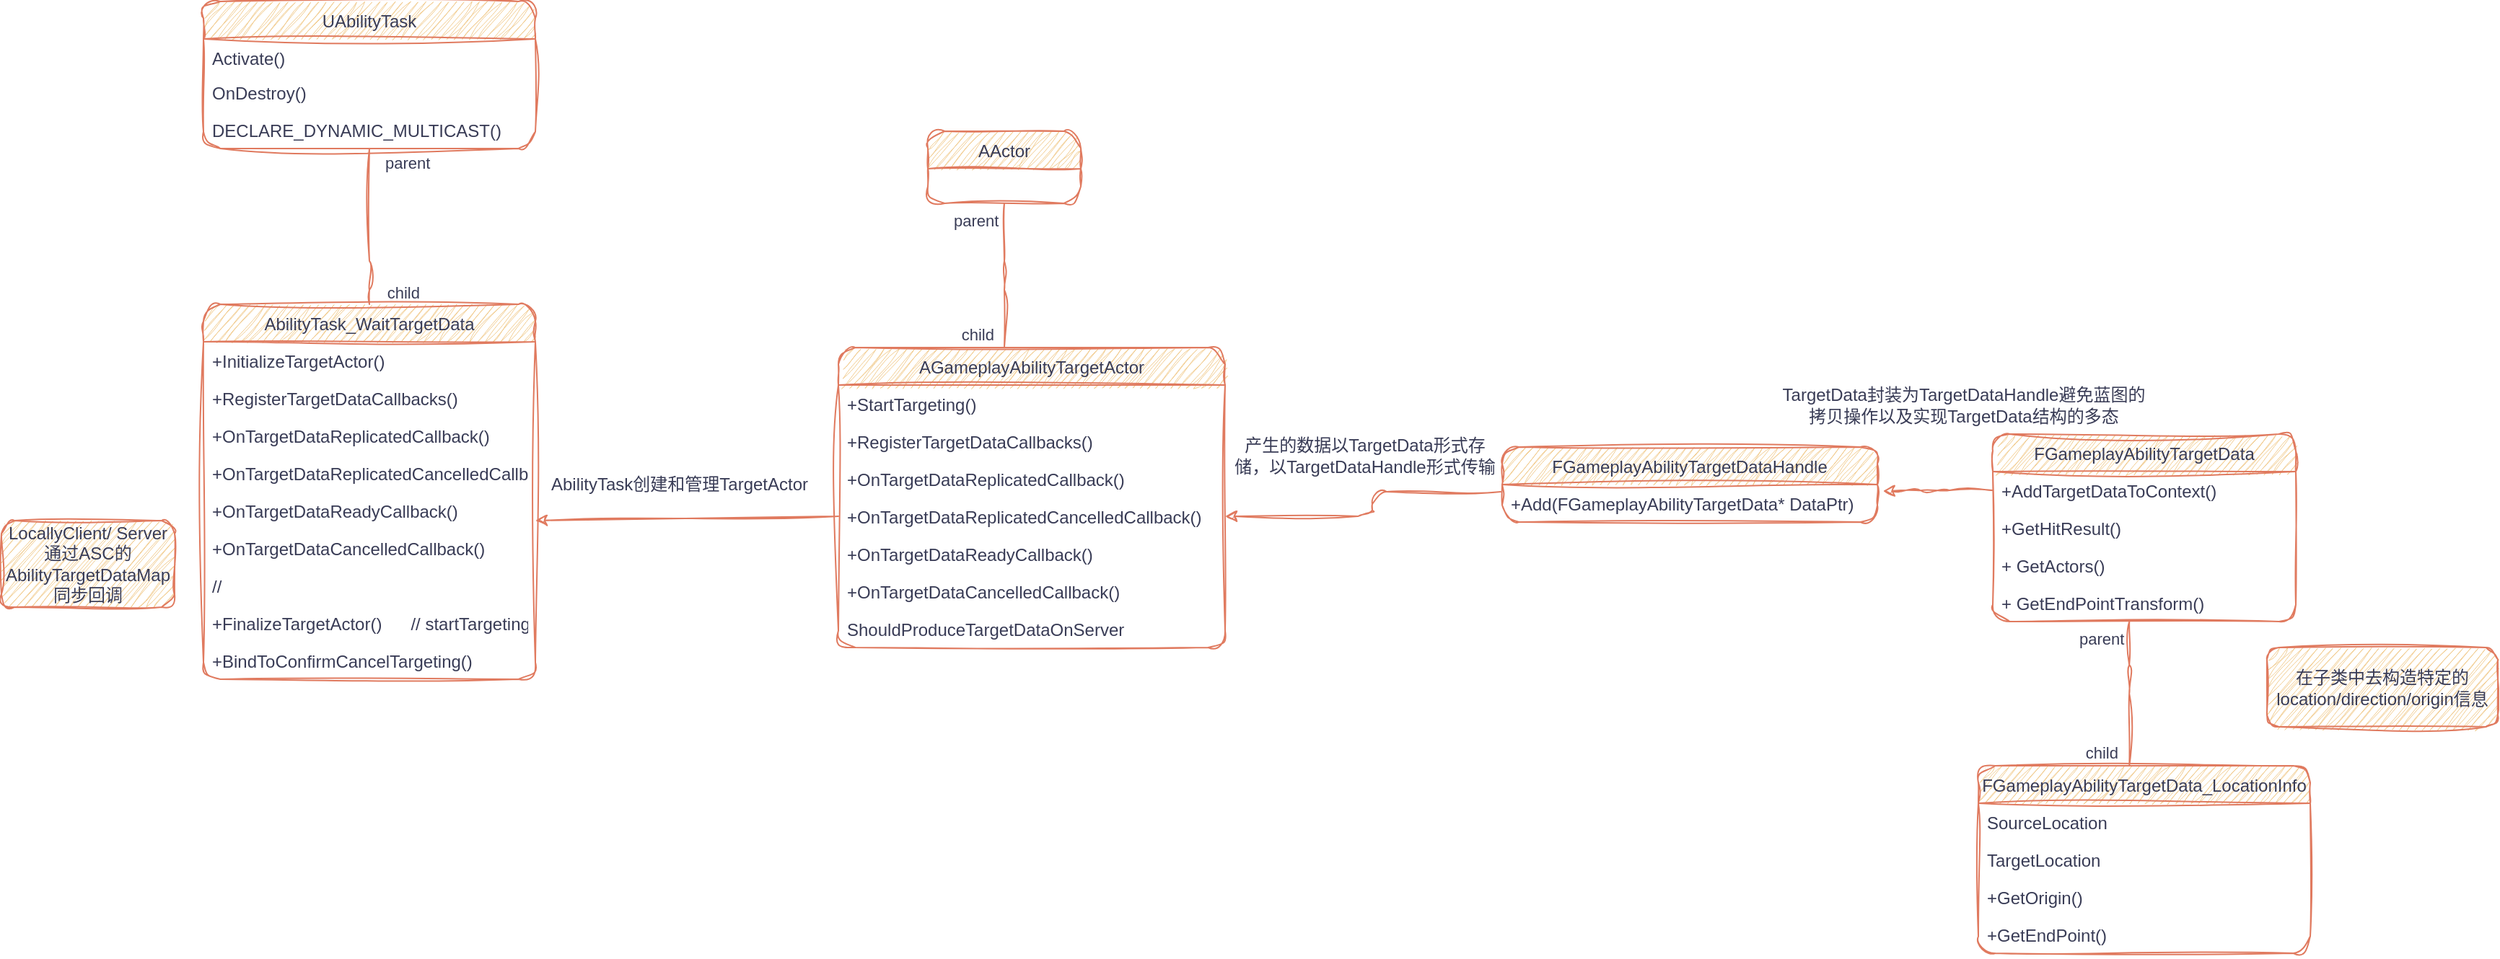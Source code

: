 <mxfile version="20.8.5" type="github">
  <diagram id="Pxh6C-fd8CMLRoSRGeqW" name="第 1 页">
    <mxGraphModel dx="4412" dy="2939" grid="1" gridSize="10" guides="1" tooltips="1" connect="1" arrows="1" fold="1" page="1" pageScale="1" pageWidth="827" pageHeight="1169" math="0" shadow="0">
      <root>
        <mxCell id="0" />
        <mxCell id="1" parent="0" />
        <mxCell id="lgzTXmpoqVMhV6-8MdLU-1" value="AbilityTask_WaitTargetData" style="swimlane;fontStyle=0;childLayout=stackLayout;horizontal=1;startSize=26;fillColor=#F2CC8F;horizontalStack=0;resizeParent=1;resizeParentMax=0;resizeLast=0;collapsible=1;marginBottom=0;strokeColor=#E07A5F;labelBackgroundColor=none;fontColor=#393C56;sketch=1;curveFitting=1;jiggle=2;rounded=1;" parent="1" vertex="1">
          <mxGeometry x="-200" y="160" width="230" height="260" as="geometry" />
        </mxCell>
        <mxCell id="4280RJjVP434RoOb6b6A-2" value="+InitializeTargetActor()" style="text;strokeColor=none;fillColor=none;align=left;verticalAlign=top;spacingLeft=4;spacingRight=4;overflow=hidden;rotatable=0;points=[[0,0.5],[1,0.5]];portConstraint=eastwest;labelBackgroundColor=none;fontColor=#393C56;sketch=1;curveFitting=1;jiggle=2;rounded=1;" vertex="1" parent="lgzTXmpoqVMhV6-8MdLU-1">
          <mxGeometry y="26" width="230" height="26" as="geometry" />
        </mxCell>
        <mxCell id="lgzTXmpoqVMhV6-8MdLU-2" value="+RegisterTargetDataCallbacks()" style="text;strokeColor=none;fillColor=none;align=left;verticalAlign=top;spacingLeft=4;spacingRight=4;overflow=hidden;rotatable=0;points=[[0,0.5],[1,0.5]];portConstraint=eastwest;labelBackgroundColor=none;fontColor=#393C56;sketch=1;curveFitting=1;jiggle=2;rounded=1;" parent="lgzTXmpoqVMhV6-8MdLU-1" vertex="1">
          <mxGeometry y="52" width="230" height="26" as="geometry" />
        </mxCell>
        <mxCell id="lgzTXmpoqVMhV6-8MdLU-3" value="+OnTargetDataReplicatedCallback()" style="text;strokeColor=none;fillColor=none;align=left;verticalAlign=top;spacingLeft=4;spacingRight=4;overflow=hidden;rotatable=0;points=[[0,0.5],[1,0.5]];portConstraint=eastwest;labelBackgroundColor=none;fontColor=#393C56;sketch=1;curveFitting=1;jiggle=2;rounded=1;" parent="lgzTXmpoqVMhV6-8MdLU-1" vertex="1">
          <mxGeometry y="78" width="230" height="26" as="geometry" />
        </mxCell>
        <mxCell id="lgzTXmpoqVMhV6-8MdLU-4" value="+OnTargetDataReplicatedCancelledCallback()" style="text;strokeColor=none;fillColor=none;align=left;verticalAlign=top;spacingLeft=4;spacingRight=4;overflow=hidden;rotatable=0;points=[[0,0.5],[1,0.5]];portConstraint=eastwest;labelBackgroundColor=none;fontColor=#393C56;sketch=1;curveFitting=1;jiggle=2;rounded=1;" parent="lgzTXmpoqVMhV6-8MdLU-1" vertex="1">
          <mxGeometry y="104" width="230" height="26" as="geometry" />
        </mxCell>
        <mxCell id="234qUHX6OkOsVtvtArmw-1" value="+OnTargetDataReadyCallback()" style="text;strokeColor=none;fillColor=none;align=left;verticalAlign=top;spacingLeft=4;spacingRight=4;overflow=hidden;rotatable=0;points=[[0,0.5],[1,0.5]];portConstraint=eastwest;labelBackgroundColor=none;fontColor=#393C56;sketch=1;curveFitting=1;jiggle=2;rounded=1;" parent="lgzTXmpoqVMhV6-8MdLU-1" vertex="1">
          <mxGeometry y="130" width="230" height="26" as="geometry" />
        </mxCell>
        <mxCell id="234qUHX6OkOsVtvtArmw-2" value="+OnTargetDataCancelledCallback()" style="text;strokeColor=none;fillColor=none;align=left;verticalAlign=top;spacingLeft=4;spacingRight=4;overflow=hidden;rotatable=0;points=[[0,0.5],[1,0.5]];portConstraint=eastwest;labelBackgroundColor=none;fontColor=#393C56;sketch=1;curveFitting=1;jiggle=2;rounded=1;" parent="lgzTXmpoqVMhV6-8MdLU-1" vertex="1">
          <mxGeometry y="156" width="230" height="26" as="geometry" />
        </mxCell>
        <mxCell id="4280RJjVP434RoOb6b6A-3" value="//" style="text;strokeColor=none;fillColor=none;align=left;verticalAlign=top;spacingLeft=4;spacingRight=4;overflow=hidden;rotatable=0;points=[[0,0.5],[1,0.5]];portConstraint=eastwest;labelBackgroundColor=none;fontColor=#393C56;sketch=1;curveFitting=1;jiggle=2;rounded=1;" vertex="1" parent="lgzTXmpoqVMhV6-8MdLU-1">
          <mxGeometry y="182" width="230" height="26" as="geometry" />
        </mxCell>
        <mxCell id="4280RJjVP434RoOb6b6A-4" value="+FinalizeTargetActor()      // startTargeting" style="text;strokeColor=none;fillColor=none;align=left;verticalAlign=top;spacingLeft=4;spacingRight=4;overflow=hidden;rotatable=0;points=[[0,0.5],[1,0.5]];portConstraint=eastwest;labelBackgroundColor=none;fontColor=#393C56;sketch=1;curveFitting=1;jiggle=2;rounded=1;" vertex="1" parent="lgzTXmpoqVMhV6-8MdLU-1">
          <mxGeometry y="208" width="230" height="26" as="geometry" />
        </mxCell>
        <mxCell id="4280RJjVP434RoOb6b6A-9" value="+BindToConfirmCancelTargeting()" style="text;strokeColor=none;fillColor=none;align=left;verticalAlign=top;spacingLeft=4;spacingRight=4;overflow=hidden;rotatable=0;points=[[0,0.5],[1,0.5]];portConstraint=eastwest;labelBackgroundColor=none;fontColor=#393C56;sketch=1;curveFitting=1;jiggle=2;rounded=1;" vertex="1" parent="lgzTXmpoqVMhV6-8MdLU-1">
          <mxGeometry y="234" width="230" height="26" as="geometry" />
        </mxCell>
        <mxCell id="lgzTXmpoqVMhV6-8MdLU-17" value="UAbilityTask" style="swimlane;fontStyle=0;childLayout=stackLayout;horizontal=1;startSize=26;fillColor=#F2CC8F;horizontalStack=0;resizeParent=1;resizeParentMax=0;resizeLast=0;collapsible=1;marginBottom=0;strokeColor=#E07A5F;labelBackgroundColor=none;fontColor=#393C56;sketch=1;curveFitting=1;jiggle=2;rounded=1;" parent="1" vertex="1">
          <mxGeometry x="-200" y="-50" width="230" height="102" as="geometry" />
        </mxCell>
        <mxCell id="lgzTXmpoqVMhV6-8MdLU-18" value="Activate()" style="text;strokeColor=none;fillColor=none;align=left;verticalAlign=top;spacingLeft=4;spacingRight=4;overflow=hidden;rotatable=0;points=[[0,0.5],[1,0.5]];portConstraint=eastwest;labelBackgroundColor=none;fontColor=#393C56;sketch=1;curveFitting=1;jiggle=2;rounded=1;" parent="lgzTXmpoqVMhV6-8MdLU-17" vertex="1">
          <mxGeometry y="26" width="230" height="24" as="geometry" />
        </mxCell>
        <mxCell id="lgzTXmpoqVMhV6-8MdLU-19" value="OnDestroy()" style="text;strokeColor=none;fillColor=none;align=left;verticalAlign=top;spacingLeft=4;spacingRight=4;overflow=hidden;rotatable=0;points=[[0,0.5],[1,0.5]];portConstraint=eastwest;labelBackgroundColor=none;fontColor=#393C56;sketch=1;curveFitting=1;jiggle=2;rounded=1;" parent="lgzTXmpoqVMhV6-8MdLU-17" vertex="1">
          <mxGeometry y="50" width="230" height="26" as="geometry" />
        </mxCell>
        <mxCell id="lgzTXmpoqVMhV6-8MdLU-21" value="DECLARE_DYNAMIC_MULTICAST()" style="text;strokeColor=none;fillColor=none;align=left;verticalAlign=top;spacingLeft=4;spacingRight=4;overflow=hidden;rotatable=0;points=[[0,0.5],[1,0.5]];portConstraint=eastwest;labelBackgroundColor=none;fontColor=#393C56;sketch=1;curveFitting=1;jiggle=2;rounded=1;" parent="lgzTXmpoqVMhV6-8MdLU-17" vertex="1">
          <mxGeometry y="76" width="230" height="26" as="geometry" />
        </mxCell>
        <mxCell id="lgzTXmpoqVMhV6-8MdLU-22" value="" style="endArrow=none;html=1;edgeStyle=orthogonalEdgeStyle;rounded=1;entryX=0.5;entryY=0;entryDx=0;entryDy=0;labelBackgroundColor=none;strokeColor=#E07A5F;fontColor=default;sketch=1;curveFitting=1;jiggle=2;" parent="1" source="lgzTXmpoqVMhV6-8MdLU-21" target="lgzTXmpoqVMhV6-8MdLU-1" edge="1">
          <mxGeometry relative="1" as="geometry">
            <mxPoint x="-80" y="60" as="sourcePoint" />
            <mxPoint x="80" y="60" as="targetPoint" />
            <Array as="points">
              <mxPoint x="-85" y="140" />
              <mxPoint x="-85" y="140" />
            </Array>
          </mxGeometry>
        </mxCell>
        <mxCell id="lgzTXmpoqVMhV6-8MdLU-23" value="parent" style="edgeLabel;resizable=0;html=1;align=left;verticalAlign=bottom;labelBackgroundColor=none;fontColor=#393C56;sketch=1;curveFitting=1;jiggle=2;rounded=1;" parent="lgzTXmpoqVMhV6-8MdLU-22" connectable="0" vertex="1">
          <mxGeometry x="-1" relative="1" as="geometry">
            <mxPoint x="9" y="18" as="offset" />
          </mxGeometry>
        </mxCell>
        <mxCell id="lgzTXmpoqVMhV6-8MdLU-24" value="child" style="edgeLabel;resizable=0;html=1;align=right;verticalAlign=bottom;labelBackgroundColor=none;fontColor=#393C56;sketch=1;curveFitting=1;jiggle=2;rounded=1;" parent="lgzTXmpoqVMhV6-8MdLU-22" connectable="0" vertex="1">
          <mxGeometry x="1" relative="1" as="geometry">
            <mxPoint x="35" as="offset" />
          </mxGeometry>
        </mxCell>
        <mxCell id="234qUHX6OkOsVtvtArmw-3" value="AActor" style="swimlane;fontStyle=0;childLayout=stackLayout;horizontal=1;startSize=26;fillColor=#F2CC8F;horizontalStack=0;resizeParent=1;resizeParentMax=0;resizeLast=0;collapsible=1;marginBottom=0;strokeColor=#E07A5F;labelBackgroundColor=none;fontColor=#393C56;sketch=1;curveFitting=1;jiggle=2;rounded=1;" parent="1" vertex="1">
          <mxGeometry x="302" y="40" width="106" height="50" as="geometry" />
        </mxCell>
        <mxCell id="234qUHX6OkOsVtvtArmw-8" value="" style="endArrow=none;html=1;edgeStyle=orthogonalEdgeStyle;rounded=1;exitX=0.5;exitY=1;exitDx=0;exitDy=0;labelBackgroundColor=none;strokeColor=#E07A5F;fontColor=default;sketch=1;curveFitting=1;jiggle=2;" parent="1" source="234qUHX6OkOsVtvtArmw-3" edge="1">
          <mxGeometry relative="1" as="geometry">
            <mxPoint x="318" y="230" as="sourcePoint" />
            <mxPoint x="355" y="190" as="targetPoint" />
          </mxGeometry>
        </mxCell>
        <mxCell id="234qUHX6OkOsVtvtArmw-9" value="parent" style="edgeLabel;resizable=0;html=1;align=left;verticalAlign=bottom;labelBackgroundColor=none;fontColor=#393C56;sketch=1;curveFitting=1;jiggle=2;rounded=1;" parent="234qUHX6OkOsVtvtArmw-8" connectable="0" vertex="1">
          <mxGeometry x="-1" relative="1" as="geometry">
            <mxPoint x="-37" y="20" as="offset" />
          </mxGeometry>
        </mxCell>
        <mxCell id="234qUHX6OkOsVtvtArmw-10" value="child" style="edgeLabel;resizable=0;html=1;align=right;verticalAlign=bottom;labelBackgroundColor=none;fontColor=#393C56;sketch=1;curveFitting=1;jiggle=2;rounded=1;" parent="234qUHX6OkOsVtvtArmw-8" connectable="0" vertex="1">
          <mxGeometry x="1" relative="1" as="geometry">
            <mxPoint x="-7" as="offset" />
          </mxGeometry>
        </mxCell>
        <mxCell id="234qUHX6OkOsVtvtArmw-11" value="AGameplayAbilityTargetActor" style="swimlane;fontStyle=0;childLayout=stackLayout;horizontal=1;startSize=26;fillColor=#F2CC8F;horizontalStack=0;resizeParent=1;resizeParentMax=0;resizeLast=0;collapsible=1;marginBottom=0;strokeColor=#E07A5F;labelBackgroundColor=none;fontColor=#393C56;sketch=1;curveFitting=1;jiggle=2;rounded=1;" parent="1" vertex="1">
          <mxGeometry x="240" y="190" width="268" height="208" as="geometry" />
        </mxCell>
        <mxCell id="234qUHX6OkOsVtvtArmw-12" value="+StartTargeting()" style="text;strokeColor=none;fillColor=none;align=left;verticalAlign=top;spacingLeft=4;spacingRight=4;overflow=hidden;rotatable=0;points=[[0,0.5],[1,0.5]];portConstraint=eastwest;labelBackgroundColor=none;fontColor=#393C56;sketch=1;curveFitting=1;jiggle=2;rounded=1;" parent="234qUHX6OkOsVtvtArmw-11" vertex="1">
          <mxGeometry y="26" width="268" height="26" as="geometry" />
        </mxCell>
        <mxCell id="4280RJjVP434RoOb6b6A-11" value="+RegisterTargetDataCallbacks()" style="text;strokeColor=none;fillColor=none;align=left;verticalAlign=top;spacingLeft=4;spacingRight=4;overflow=hidden;rotatable=0;points=[[0,0.5],[1,0.5]];portConstraint=eastwest;labelBackgroundColor=none;fontColor=#393C56;sketch=1;curveFitting=1;jiggle=2;rounded=1;" vertex="1" parent="234qUHX6OkOsVtvtArmw-11">
          <mxGeometry y="52" width="268" height="26" as="geometry" />
        </mxCell>
        <mxCell id="234qUHX6OkOsVtvtArmw-13" value="+OnTargetDataReplicatedCallback()" style="text;strokeColor=none;fillColor=none;align=left;verticalAlign=top;spacingLeft=4;spacingRight=4;overflow=hidden;rotatable=0;points=[[0,0.5],[1,0.5]];portConstraint=eastwest;labelBackgroundColor=none;fontColor=#393C56;sketch=1;curveFitting=1;jiggle=2;rounded=1;" parent="234qUHX6OkOsVtvtArmw-11" vertex="1">
          <mxGeometry y="78" width="268" height="26" as="geometry" />
        </mxCell>
        <mxCell id="234qUHX6OkOsVtvtArmw-14" value="+OnTargetDataReplicatedCancelledCallback()" style="text;strokeColor=none;fillColor=none;align=left;verticalAlign=top;spacingLeft=4;spacingRight=4;overflow=hidden;rotatable=0;points=[[0,0.5],[1,0.5]];portConstraint=eastwest;labelBackgroundColor=none;fontColor=#393C56;sketch=1;curveFitting=1;jiggle=2;rounded=1;" parent="234qUHX6OkOsVtvtArmw-11" vertex="1">
          <mxGeometry y="104" width="268" height="26" as="geometry" />
        </mxCell>
        <mxCell id="234qUHX6OkOsVtvtArmw-15" value="+OnTargetDataReadyCallback()" style="text;strokeColor=none;fillColor=none;align=left;verticalAlign=top;spacingLeft=4;spacingRight=4;overflow=hidden;rotatable=0;points=[[0,0.5],[1,0.5]];portConstraint=eastwest;labelBackgroundColor=none;fontColor=#393C56;sketch=1;curveFitting=1;jiggle=2;rounded=1;" parent="234qUHX6OkOsVtvtArmw-11" vertex="1">
          <mxGeometry y="130" width="268" height="26" as="geometry" />
        </mxCell>
        <mxCell id="234qUHX6OkOsVtvtArmw-16" value="+OnTargetDataCancelledCallback()" style="text;strokeColor=none;fillColor=none;align=left;verticalAlign=top;spacingLeft=4;spacingRight=4;overflow=hidden;rotatable=0;points=[[0,0.5],[1,0.5]];portConstraint=eastwest;labelBackgroundColor=none;fontColor=#393C56;sketch=1;curveFitting=1;jiggle=2;rounded=1;" parent="234qUHX6OkOsVtvtArmw-11" vertex="1">
          <mxGeometry y="156" width="268" height="26" as="geometry" />
        </mxCell>
        <mxCell id="4280RJjVP434RoOb6b6A-1" value="ShouldProduceTargetDataOnServer" style="text;strokeColor=none;fillColor=none;align=left;verticalAlign=top;spacingLeft=4;spacingRight=4;overflow=hidden;rotatable=0;points=[[0,0.5],[1,0.5]];portConstraint=eastwest;labelBackgroundColor=none;fontColor=#393C56;sketch=1;curveFitting=1;jiggle=2;rounded=1;" vertex="1" parent="234qUHX6OkOsVtvtArmw-11">
          <mxGeometry y="182" width="268" height="26" as="geometry" />
        </mxCell>
        <mxCell id="4280RJjVP434RoOb6b6A-7" value="LocallyClient/ Server&lt;br&gt;通过ASC的AbilityTargetDataMap同步回调" style="whiteSpace=wrap;html=1;fillColor=#F2CC8F;strokeColor=#E07A5F;labelBackgroundColor=none;fontColor=#393C56;sketch=1;curveFitting=1;jiggle=2;rounded=1;" vertex="1" parent="1">
          <mxGeometry x="-340" y="310" width="120" height="60" as="geometry" />
        </mxCell>
        <mxCell id="4280RJjVP434RoOb6b6A-12" value="FGameplayAbilityTargetData" style="swimlane;fontStyle=0;childLayout=stackLayout;horizontal=1;startSize=26;fillColor=#F2CC8F;horizontalStack=0;resizeParent=1;resizeParentMax=0;resizeLast=0;collapsible=1;marginBottom=0;strokeColor=#E07A5F;labelBackgroundColor=none;fontColor=#393C56;sketch=1;curveFitting=1;jiggle=2;rounded=1;" vertex="1" parent="1">
          <mxGeometry x="1040" y="250" width="210" height="130" as="geometry" />
        </mxCell>
        <mxCell id="4280RJjVP434RoOb6b6A-13" value="+AddTargetDataToContext()" style="text;strokeColor=none;fillColor=none;align=left;verticalAlign=top;spacingLeft=4;spacingRight=4;overflow=hidden;rotatable=0;points=[[0,0.5],[1,0.5]];portConstraint=eastwest;labelBackgroundColor=none;fontColor=#393C56;sketch=1;curveFitting=1;jiggle=2;rounded=1;" vertex="1" parent="4280RJjVP434RoOb6b6A-12">
          <mxGeometry y="26" width="210" height="26" as="geometry" />
        </mxCell>
        <mxCell id="4280RJjVP434RoOb6b6A-16" value="+GetHitResult()" style="text;strokeColor=none;fillColor=none;align=left;verticalAlign=top;spacingLeft=4;spacingRight=4;overflow=hidden;rotatable=0;points=[[0,0.5],[1,0.5]];portConstraint=eastwest;labelBackgroundColor=none;fontColor=#393C56;sketch=1;curveFitting=1;jiggle=2;rounded=1;" vertex="1" parent="4280RJjVP434RoOb6b6A-12">
          <mxGeometry y="52" width="210" height="26" as="geometry" />
        </mxCell>
        <mxCell id="4280RJjVP434RoOb6b6A-15" value="+ GetActors()" style="text;strokeColor=none;fillColor=none;align=left;verticalAlign=top;spacingLeft=4;spacingRight=4;overflow=hidden;rotatable=0;points=[[0,0.5],[1,0.5]];portConstraint=eastwest;labelBackgroundColor=none;fontColor=#393C56;sketch=1;curveFitting=1;jiggle=2;rounded=1;" vertex="1" parent="4280RJjVP434RoOb6b6A-12">
          <mxGeometry y="78" width="210" height="26" as="geometry" />
        </mxCell>
        <mxCell id="4280RJjVP434RoOb6b6A-17" value="+ GetEndPointTransform()" style="text;strokeColor=none;fillColor=none;align=left;verticalAlign=top;spacingLeft=4;spacingRight=4;overflow=hidden;rotatable=0;points=[[0,0.5],[1,0.5]];portConstraint=eastwest;labelBackgroundColor=none;fontColor=#393C56;sketch=1;curveFitting=1;jiggle=2;rounded=1;" vertex="1" parent="4280RJjVP434RoOb6b6A-12">
          <mxGeometry y="104" width="210" height="26" as="geometry" />
        </mxCell>
        <mxCell id="4280RJjVP434RoOb6b6A-18" value="在子类中去构造特定的location/direction/origin信息" style="whiteSpace=wrap;html=1;fillColor=#F2CC8F;strokeColor=#E07A5F;labelBackgroundColor=none;fontColor=#393C56;sketch=1;curveFitting=1;jiggle=2;rounded=1;" vertex="1" parent="1">
          <mxGeometry x="1230" y="398" width="160" height="55" as="geometry" />
        </mxCell>
        <mxCell id="4280RJjVP434RoOb6b6A-19" value="FGameplayAbilityTargetDataHandle" style="swimlane;fontStyle=0;childLayout=stackLayout;horizontal=1;startSize=26;fillColor=#F2CC8F;horizontalStack=0;resizeParent=1;resizeParentMax=0;resizeLast=0;collapsible=1;marginBottom=0;strokeColor=#E07A5F;labelBackgroundColor=none;fontColor=#393C56;sketch=1;curveFitting=1;jiggle=2;rounded=1;" vertex="1" parent="1">
          <mxGeometry x="700" y="259" width="260" height="52" as="geometry" />
        </mxCell>
        <mxCell id="4280RJjVP434RoOb6b6A-20" value="+Add(FGameplayAbilityTargetData* DataPtr)" style="text;strokeColor=none;fillColor=none;align=left;verticalAlign=top;spacingLeft=4;spacingRight=4;overflow=hidden;rotatable=0;points=[[0,0.5],[1,0.5]];portConstraint=eastwest;labelBackgroundColor=none;fontColor=#393C56;sketch=1;curveFitting=1;jiggle=2;rounded=1;" vertex="1" parent="4280RJjVP434RoOb6b6A-19">
          <mxGeometry y="26" width="260" height="26" as="geometry" />
        </mxCell>
        <mxCell id="4280RJjVP434RoOb6b6A-28" value="" style="endArrow=none;html=1;edgeStyle=orthogonalEdgeStyle;rounded=1;exitX=0.5;exitY=1;exitDx=0;exitDy=0;labelBackgroundColor=none;strokeColor=#E07A5F;fontColor=default;sketch=1;curveFitting=1;jiggle=2;" edge="1" parent="1">
          <mxGeometry relative="1" as="geometry">
            <mxPoint x="1134.63" y="380" as="sourcePoint" />
            <mxPoint x="1134.63" y="480" as="targetPoint" />
            <Array as="points">
              <mxPoint x="1134.63" y="420" />
              <mxPoint x="1134.63" y="420" />
            </Array>
          </mxGeometry>
        </mxCell>
        <mxCell id="4280RJjVP434RoOb6b6A-29" value="parent" style="edgeLabel;resizable=0;html=1;align=left;verticalAlign=bottom;labelBackgroundColor=none;fontColor=#393C56;sketch=1;curveFitting=1;jiggle=2;rounded=1;" connectable="0" vertex="1" parent="4280RJjVP434RoOb6b6A-28">
          <mxGeometry x="-1" relative="1" as="geometry">
            <mxPoint x="-37" y="20" as="offset" />
          </mxGeometry>
        </mxCell>
        <mxCell id="4280RJjVP434RoOb6b6A-30" value="child" style="edgeLabel;resizable=0;html=1;align=right;verticalAlign=bottom;labelBackgroundColor=none;fontColor=#393C56;sketch=1;curveFitting=1;jiggle=2;rounded=1;" connectable="0" vertex="1" parent="4280RJjVP434RoOb6b6A-28">
          <mxGeometry x="1" relative="1" as="geometry">
            <mxPoint x="-7" as="offset" />
          </mxGeometry>
        </mxCell>
        <mxCell id="4280RJjVP434RoOb6b6A-31" value="FGameplayAbilityTargetData_LocationInfo" style="swimlane;fontStyle=0;childLayout=stackLayout;horizontal=1;startSize=26;fillColor=#F2CC8F;horizontalStack=0;resizeParent=1;resizeParentMax=0;resizeLast=0;collapsible=1;marginBottom=0;strokeColor=#E07A5F;labelBackgroundColor=none;fontColor=#393C56;sketch=1;curveFitting=1;jiggle=2;rounded=1;" vertex="1" parent="1">
          <mxGeometry x="1030" y="480" width="230" height="130" as="geometry" />
        </mxCell>
        <mxCell id="4280RJjVP434RoOb6b6A-32" value="SourceLocation" style="text;strokeColor=none;fillColor=none;align=left;verticalAlign=top;spacingLeft=4;spacingRight=4;overflow=hidden;rotatable=0;points=[[0,0.5],[1,0.5]];portConstraint=eastwest;labelBackgroundColor=none;fontColor=#393C56;sketch=1;curveFitting=1;jiggle=2;rounded=1;" vertex="1" parent="4280RJjVP434RoOb6b6A-31">
          <mxGeometry y="26" width="230" height="26" as="geometry" />
        </mxCell>
        <mxCell id="4280RJjVP434RoOb6b6A-33" value="TargetLocation" style="text;strokeColor=none;fillColor=none;align=left;verticalAlign=top;spacingLeft=4;spacingRight=4;overflow=hidden;rotatable=0;points=[[0,0.5],[1,0.5]];portConstraint=eastwest;labelBackgroundColor=none;fontColor=#393C56;sketch=1;curveFitting=1;jiggle=2;rounded=1;" vertex="1" parent="4280RJjVP434RoOb6b6A-31">
          <mxGeometry y="52" width="230" height="26" as="geometry" />
        </mxCell>
        <mxCell id="4280RJjVP434RoOb6b6A-36" value="+GetOrigin()" style="text;strokeColor=none;fillColor=none;align=left;verticalAlign=top;spacingLeft=4;spacingRight=4;overflow=hidden;rotatable=0;points=[[0,0.5],[1,0.5]];portConstraint=eastwest;labelBackgroundColor=none;fontColor=#393C56;sketch=1;curveFitting=1;jiggle=2;rounded=1;" vertex="1" parent="4280RJjVP434RoOb6b6A-31">
          <mxGeometry y="78" width="230" height="26" as="geometry" />
        </mxCell>
        <mxCell id="4280RJjVP434RoOb6b6A-37" value="+GetEndPoint()" style="text;strokeColor=none;fillColor=none;align=left;verticalAlign=top;spacingLeft=4;spacingRight=4;overflow=hidden;rotatable=0;points=[[0,0.5],[1,0.5]];portConstraint=eastwest;labelBackgroundColor=none;fontColor=#393C56;sketch=1;curveFitting=1;jiggle=2;rounded=1;" vertex="1" parent="4280RJjVP434RoOb6b6A-31">
          <mxGeometry y="104" width="230" height="26" as="geometry" />
        </mxCell>
        <mxCell id="4280RJjVP434RoOb6b6A-41" value="AbilityTask创建和管理TargetActor" style="text;strokeColor=none;align=center;fillColor=none;html=1;verticalAlign=middle;whiteSpace=wrap;rounded=1;labelBackgroundColor=none;fontColor=#393C56;sketch=1;curveFitting=1;jiggle=2;" vertex="1" parent="1">
          <mxGeometry x="30" y="270" width="200" height="30" as="geometry" />
        </mxCell>
        <mxCell id="4280RJjVP434RoOb6b6A-43" value="产生的数据以TargetData形式存储，以TargetDataHandle形式传输" style="text;strokeColor=none;align=center;fillColor=none;html=1;verticalAlign=middle;whiteSpace=wrap;rounded=1;labelBackgroundColor=none;fontColor=#393C56;sketch=1;curveFitting=1;jiggle=2;" vertex="1" parent="1">
          <mxGeometry x="510" y="250" width="190" height="30" as="geometry" />
        </mxCell>
        <mxCell id="4280RJjVP434RoOb6b6A-47" style="edgeStyle=orthogonalEdgeStyle;rounded=1;orthogonalLoop=1;jettySize=auto;html=1;exitX=0;exitY=0.5;exitDx=0;exitDy=0;entryX=1.015;entryY=0.174;entryDx=0;entryDy=0;entryPerimeter=0;fillColor=#F2CC8F;strokeColor=#E07A5F;labelBackgroundColor=none;fontColor=default;sketch=1;curveFitting=1;jiggle=2;" edge="1" parent="1" source="4280RJjVP434RoOb6b6A-13" target="4280RJjVP434RoOb6b6A-20">
          <mxGeometry relative="1" as="geometry" />
        </mxCell>
        <mxCell id="4280RJjVP434RoOb6b6A-48" value="TargetData封装为TargetDataHandle避免蓝图的拷贝操作以及实现TargetData结构的多态" style="text;strokeColor=none;align=center;fillColor=none;html=1;verticalAlign=middle;whiteSpace=wrap;rounded=1;labelBackgroundColor=none;fontColor=#393C56;sketch=1;curveFitting=1;jiggle=2;" vertex="1" parent="1">
          <mxGeometry x="890" y="230" width="260" as="geometry" />
        </mxCell>
        <mxCell id="4280RJjVP434RoOb6b6A-42" style="edgeStyle=orthogonalEdgeStyle;rounded=1;orthogonalLoop=1;jettySize=auto;html=1;fillColor=#F2CC8F;strokeColor=#E07A5F;labelBackgroundColor=none;fontColor=default;sketch=1;curveFitting=1;jiggle=2;" edge="1" parent="1" target="234qUHX6OkOsVtvtArmw-14">
          <mxGeometry relative="1" as="geometry">
            <mxPoint x="699" y="290" as="sourcePoint" />
            <mxPoint x="560" y="340" as="targetPoint" />
            <Array as="points">
              <mxPoint x="610" y="290" />
              <mxPoint x="610" y="307" />
            </Array>
          </mxGeometry>
        </mxCell>
        <mxCell id="4280RJjVP434RoOb6b6A-39" value="" style="endArrow=classic;html=1;rounded=1;fillColor=#F2CC8F;strokeColor=#E07A5F;exitX=0;exitY=0.5;exitDx=0;exitDy=0;labelBackgroundColor=none;fontColor=default;sketch=1;curveFitting=1;jiggle=2;" edge="1" parent="1" source="234qUHX6OkOsVtvtArmw-14">
          <mxGeometry relative="1" as="geometry">
            <mxPoint x="30" y="349.47" as="sourcePoint" />
            <mxPoint x="30" y="310" as="targetPoint" />
          </mxGeometry>
        </mxCell>
      </root>
    </mxGraphModel>
  </diagram>
</mxfile>
